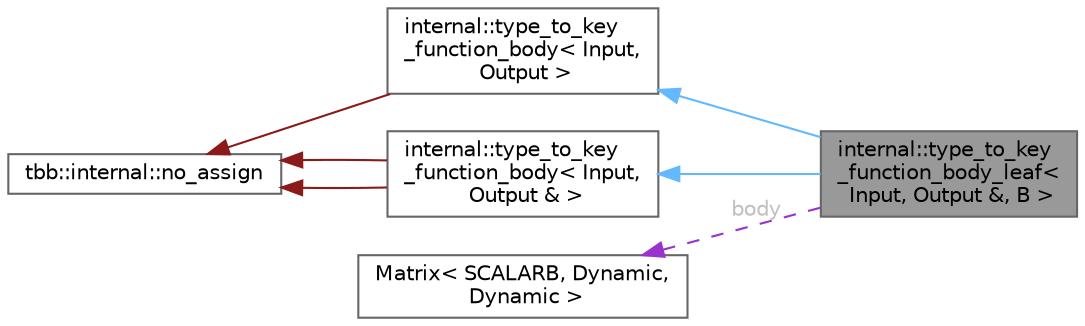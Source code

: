 digraph "internal::type_to_key_function_body_leaf&lt; Input, Output &amp;, B &gt;"
{
 // LATEX_PDF_SIZE
  bgcolor="transparent";
  edge [fontname=Helvetica,fontsize=10,labelfontname=Helvetica,labelfontsize=10];
  node [fontname=Helvetica,fontsize=10,shape=box,height=0.2,width=0.4];
  rankdir="LR";
  Node1 [id="Node000001",label="internal::type_to_key\l_function_body_leaf\<\l Input, Output &, B \>",height=0.2,width=0.4,color="gray40", fillcolor="grey60", style="filled", fontcolor="black",tooltip=" "];
  Node2 -> Node1 [id="edge7_Node000001_Node000002",dir="back",color="steelblue1",style="solid",tooltip=" "];
  Node2 [id="Node000002",label="internal::type_to_key\l_function_body\< Input,\l Output \>",height=0.2,width=0.4,color="gray40", fillcolor="white", style="filled",URL="$classinternal_1_1type__to__key__function__body.html",tooltip=" "];
  Node3 -> Node2 [id="edge8_Node000002_Node000003",dir="back",color="firebrick4",style="solid",tooltip=" "];
  Node3 [id="Node000003",label="tbb::internal::no_assign",height=0.2,width=0.4,color="gray40", fillcolor="white", style="filled",tooltip=" "];
  Node4 -> Node1 [id="edge9_Node000001_Node000004",dir="back",color="steelblue1",style="solid",tooltip=" "];
  Node4 [id="Node000004",label="internal::type_to_key\l_function_body\< Input,\l Output & \>",height=0.2,width=0.4,color="gray40", fillcolor="white", style="filled",URL="$classinternal_1_1type__to__key__function__body_3_01_input_00_01_output_01_6_01_4.html",tooltip=" "];
  Node3 -> Node4 [id="edge10_Node000004_Node000003",dir="back",color="firebrick4",style="solid",tooltip=" "];
  Node3 -> Node4 [id="edge11_Node000004_Node000003",dir="back",color="firebrick4",style="solid",tooltip=" "];
  Node5 -> Node1 [id="edge12_Node000001_Node000005",dir="back",color="darkorchid3",style="dashed",tooltip=" ",label=" body",fontcolor="grey" ];
  Node5 [id="Node000005",label="Matrix\< SCALARB, Dynamic,\l Dynamic \>",height=0.2,width=0.4,color="gray40", fillcolor="white", style="filled",URL="$class_matrix.html",tooltip=" "];
}
